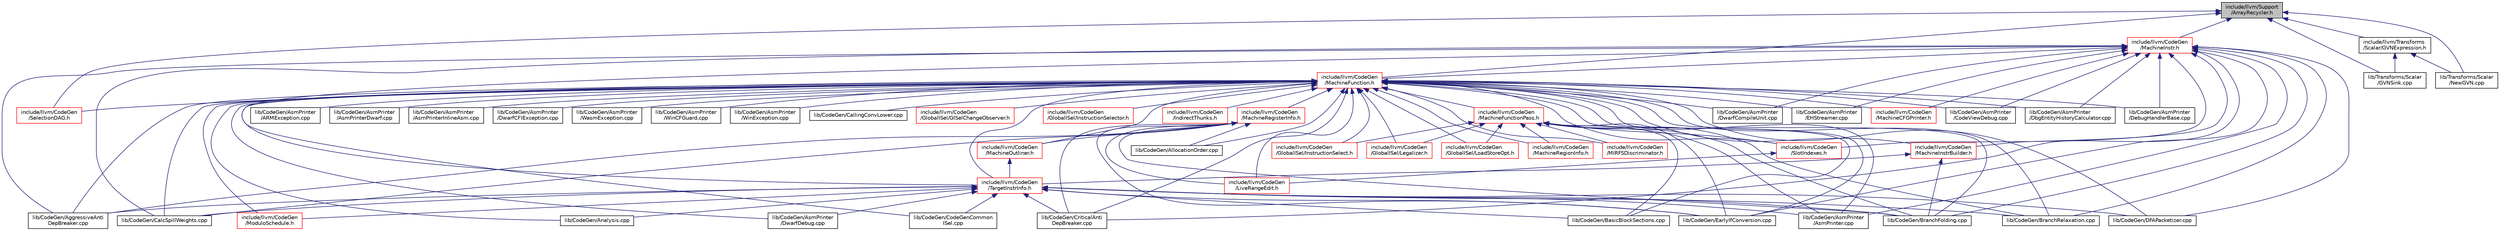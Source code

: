 digraph "include/llvm/Support/ArrayRecycler.h"
{
 // LATEX_PDF_SIZE
  bgcolor="transparent";
  edge [fontname="Helvetica",fontsize="10",labelfontname="Helvetica",labelfontsize="10"];
  node [fontname="Helvetica",fontsize="10",shape=record];
  Node1 [label="include/llvm/Support\l/ArrayRecycler.h",height=0.2,width=0.4,color="black", fillcolor="grey75", style="filled", fontcolor="black",tooltip=" "];
  Node1 -> Node2 [dir="back",color="midnightblue",fontsize="10",style="solid",fontname="Helvetica"];
  Node2 [label="include/llvm/CodeGen\l/MachineFunction.h",height=0.2,width=0.4,color="red",URL="$MachineFunction_8h.html",tooltip=" "];
  Node2 -> Node3 [dir="back",color="midnightblue",fontsize="10",style="solid",fontname="Helvetica"];
  Node3 [label="include/llvm/CodeGen\l/GlobalISel/GISelChangeObserver.h",height=0.2,width=0.4,color="red",URL="$GISelChangeObserver_8h.html",tooltip=" "];
  Node2 -> Node107 [dir="back",color="midnightblue",fontsize="10",style="solid",fontname="Helvetica"];
  Node107 [label="include/llvm/CodeGen\l/GlobalISel/InstructionSelect.h",height=0.2,width=0.4,color="red",URL="$InstructionSelect_8h.html",tooltip=" "];
  Node2 -> Node110 [dir="back",color="midnightblue",fontsize="10",style="solid",fontname="Helvetica"];
  Node110 [label="include/llvm/CodeGen\l/GlobalISel/InstructionSelector.h",height=0.2,width=0.4,color="red",URL="$InstructionSelector_8h.html",tooltip=" "];
  Node2 -> Node274 [dir="back",color="midnightblue",fontsize="10",style="solid",fontname="Helvetica"];
  Node274 [label="include/llvm/CodeGen\l/GlobalISel/Legalizer.h",height=0.2,width=0.4,color="red",URL="$Legalizer_8h.html",tooltip=" "];
  Node2 -> Node47 [dir="back",color="midnightblue",fontsize="10",style="solid",fontname="Helvetica"];
  Node47 [label="include/llvm/CodeGen\l/GlobalISel/LoadStoreOpt.h",height=0.2,width=0.4,color="red",URL="$LoadStoreOpt_8h.html",tooltip=" "];
  Node2 -> Node275 [dir="back",color="midnightblue",fontsize="10",style="solid",fontname="Helvetica"];
  Node275 [label="include/llvm/CodeGen\l/IndirectThunks.h",height=0.2,width=0.4,color="red",URL="$IndirectThunks_8h.html",tooltip=" "];
  Node2 -> Node277 [dir="back",color="midnightblue",fontsize="10",style="solid",fontname="Helvetica"];
  Node277 [label="include/llvm/CodeGen\l/LiveRangeEdit.h",height=0.2,width=0.4,color="red",URL="$LiveRangeEdit_8h.html",tooltip=" "];
  Node2 -> Node290 [dir="back",color="midnightblue",fontsize="10",style="solid",fontname="Helvetica"];
  Node290 [label="include/llvm/CodeGen\l/MachineCFGPrinter.h",height=0.2,width=0.4,color="red",URL="$MachineCFGPrinter_8h.html",tooltip=" "];
  Node2 -> Node292 [dir="back",color="midnightblue",fontsize="10",style="solid",fontname="Helvetica"];
  Node292 [label="include/llvm/CodeGen\l/MachineFunctionPass.h",height=0.2,width=0.4,color="red",URL="$MachineFunctionPass_8h.html",tooltip=" "];
  Node292 -> Node107 [dir="back",color="midnightblue",fontsize="10",style="solid",fontname="Helvetica"];
  Node292 -> Node274 [dir="back",color="midnightblue",fontsize="10",style="solid",fontname="Helvetica"];
  Node292 -> Node47 [dir="back",color="midnightblue",fontsize="10",style="solid",fontname="Helvetica"];
  Node292 -> Node482 [dir="back",color="midnightblue",fontsize="10",style="solid",fontname="Helvetica"];
  Node482 [label="include/llvm/CodeGen\l/MachineRegionInfo.h",height=0.2,width=0.4,color="red",URL="$MachineRegionInfo_8h.html",tooltip=" "];
  Node292 -> Node560 [dir="back",color="midnightblue",fontsize="10",style="solid",fontname="Helvetica"];
  Node560 [label="include/llvm/CodeGen\l/MIRFSDiscriminator.h",height=0.2,width=0.4,color="red",URL="$MIRFSDiscriminator_8h.html",tooltip=" "];
  Node292 -> Node596 [dir="back",color="midnightblue",fontsize="10",style="solid",fontname="Helvetica"];
  Node596 [label="include/llvm/CodeGen\l/SlotIndexes.h",height=0.2,width=0.4,color="red",URL="$SlotIndexes_8h.html",tooltip=" "];
  Node596 -> Node277 [dir="back",color="midnightblue",fontsize="10",style="solid",fontname="Helvetica"];
  Node292 -> Node310 [dir="back",color="midnightblue",fontsize="10",style="solid",fontname="Helvetica"];
  Node310 [label="lib/CodeGen/AsmPrinter\l/AsmPrinter.cpp",height=0.2,width=0.4,color="black",URL="$AsmPrinter_8cpp.html",tooltip=" "];
  Node292 -> Node646 [dir="back",color="midnightblue",fontsize="10",style="solid",fontname="Helvetica"];
  Node646 [label="lib/CodeGen/BasicBlockSections.cpp",height=0.2,width=0.4,color="black",URL="$BasicBlockSections_8cpp.html",tooltip=" "];
  Node292 -> Node460 [dir="back",color="midnightblue",fontsize="10",style="solid",fontname="Helvetica"];
  Node460 [label="lib/CodeGen/BranchFolding.cpp",height=0.2,width=0.4,color="black",URL="$BranchFolding_8cpp.html",tooltip=" "];
  Node292 -> Node647 [dir="back",color="midnightblue",fontsize="10",style="solid",fontname="Helvetica"];
  Node647 [label="lib/CodeGen/BranchRelaxation.cpp",height=0.2,width=0.4,color="black",URL="$BranchRelaxation_8cpp.html",tooltip=" "];
  Node292 -> Node501 [dir="back",color="midnightblue",fontsize="10",style="solid",fontname="Helvetica"];
  Node501 [label="lib/CodeGen/EarlyIfConversion.cpp",height=0.2,width=0.4,color="black",URL="$EarlyIfConversion_8cpp.html",tooltip=" "];
  Node2 -> Node1107 [dir="back",color="midnightblue",fontsize="10",style="solid",fontname="Helvetica"];
  Node1107 [label="include/llvm/CodeGen\l/MachineInstrBuilder.h",height=0.2,width=0.4,color="red",URL="$MachineInstrBuilder_8h.html",tooltip=" "];
  Node1107 -> Node640 [dir="back",color="midnightblue",fontsize="10",style="solid",fontname="Helvetica"];
  Node640 [label="include/llvm/CodeGen\l/TargetInstrInfo.h",height=0.2,width=0.4,color="red",URL="$TargetInstrInfo_8h.html",tooltip=" "];
  Node640 -> Node641 [dir="back",color="midnightblue",fontsize="10",style="solid",fontname="Helvetica"];
  Node641 [label="include/llvm/CodeGen\l/ModuloSchedule.h",height=0.2,width=0.4,color="red",URL="$ModuloSchedule_8h.html",tooltip=" "];
  Node640 -> Node644 [dir="back",color="midnightblue",fontsize="10",style="solid",fontname="Helvetica"];
  Node644 [label="lib/CodeGen/AggressiveAnti\lDepBreaker.cpp",height=0.2,width=0.4,color="black",URL="$AggressiveAntiDepBreaker_8cpp.html",tooltip=" "];
  Node640 -> Node645 [dir="back",color="midnightblue",fontsize="10",style="solid",fontname="Helvetica"];
  Node645 [label="lib/CodeGen/Analysis.cpp",height=0.2,width=0.4,color="black",URL="$CodeGen_2Analysis_8cpp.html",tooltip=" "];
  Node640 -> Node310 [dir="back",color="midnightblue",fontsize="10",style="solid",fontname="Helvetica"];
  Node640 -> Node305 [dir="back",color="midnightblue",fontsize="10",style="solid",fontname="Helvetica"];
  Node305 [label="lib/CodeGen/AsmPrinter\l/DwarfDebug.cpp",height=0.2,width=0.4,color="black",URL="$DwarfDebug_8cpp.html",tooltip=" "];
  Node640 -> Node646 [dir="back",color="midnightblue",fontsize="10",style="solid",fontname="Helvetica"];
  Node640 -> Node460 [dir="back",color="midnightblue",fontsize="10",style="solid",fontname="Helvetica"];
  Node640 -> Node647 [dir="back",color="midnightblue",fontsize="10",style="solid",fontname="Helvetica"];
  Node640 -> Node400 [dir="back",color="midnightblue",fontsize="10",style="solid",fontname="Helvetica"];
  Node400 [label="lib/CodeGen/CalcSpillWeights.cpp",height=0.2,width=0.4,color="black",URL="$CalcSpillWeights_8cpp.html",tooltip=" "];
  Node640 -> Node649 [dir="back",color="midnightblue",fontsize="10",style="solid",fontname="Helvetica"];
  Node649 [label="lib/CodeGen/CodeGenCommon\lISel.cpp",height=0.2,width=0.4,color="black",URL="$CodeGenCommonISel_8cpp.html",tooltip=" "];
  Node640 -> Node650 [dir="back",color="midnightblue",fontsize="10",style="solid",fontname="Helvetica"];
  Node650 [label="lib/CodeGen/CriticalAnti\lDepBreaker.cpp",height=0.2,width=0.4,color="black",URL="$CriticalAntiDepBreaker_8cpp.html",tooltip=" "];
  Node640 -> Node651 [dir="back",color="midnightblue",fontsize="10",style="solid",fontname="Helvetica"];
  Node651 [label="lib/CodeGen/DFAPacketizer.cpp",height=0.2,width=0.4,color="black",URL="$DFAPacketizer_8cpp.html",tooltip=" "];
  Node640 -> Node501 [dir="back",color="midnightblue",fontsize="10",style="solid",fontname="Helvetica"];
  Node1107 -> Node460 [dir="back",color="midnightblue",fontsize="10",style="solid",fontname="Helvetica"];
  Node2 -> Node1116 [dir="back",color="midnightblue",fontsize="10",style="solid",fontname="Helvetica"];
  Node1116 [label="include/llvm/CodeGen\l/MachineOutliner.h",height=0.2,width=0.4,color="red",URL="$MachineOutliner_8h.html",tooltip=" "];
  Node1116 -> Node640 [dir="back",color="midnightblue",fontsize="10",style="solid",fontname="Helvetica"];
  Node2 -> Node482 [dir="back",color="midnightblue",fontsize="10",style="solid",fontname="Helvetica"];
  Node2 -> Node1117 [dir="back",color="midnightblue",fontsize="10",style="solid",fontname="Helvetica"];
  Node1117 [label="include/llvm/CodeGen\l/MachineRegisterInfo.h",height=0.2,width=0.4,color="red",URL="$MachineRegisterInfo_8h.html",tooltip=" "];
  Node1117 -> Node277 [dir="back",color="midnightblue",fontsize="10",style="solid",fontname="Helvetica"];
  Node1117 -> Node1116 [dir="back",color="midnightblue",fontsize="10",style="solid",fontname="Helvetica"];
  Node1117 -> Node644 [dir="back",color="midnightblue",fontsize="10",style="solid",fontname="Helvetica"];
  Node1117 -> Node1078 [dir="back",color="midnightblue",fontsize="10",style="solid",fontname="Helvetica"];
  Node1078 [label="lib/CodeGen/AllocationOrder.cpp",height=0.2,width=0.4,color="black",URL="$AllocationOrder_8cpp.html",tooltip=" "];
  Node1117 -> Node460 [dir="back",color="midnightblue",fontsize="10",style="solid",fontname="Helvetica"];
  Node1117 -> Node400 [dir="back",color="midnightblue",fontsize="10",style="solid",fontname="Helvetica"];
  Node1117 -> Node650 [dir="back",color="midnightblue",fontsize="10",style="solid",fontname="Helvetica"];
  Node1117 -> Node501 [dir="back",color="midnightblue",fontsize="10",style="solid",fontname="Helvetica"];
  Node2 -> Node560 [dir="back",color="midnightblue",fontsize="10",style="solid",fontname="Helvetica"];
  Node2 -> Node641 [dir="back",color="midnightblue",fontsize="10",style="solid",fontname="Helvetica"];
  Node2 -> Node1141 [dir="back",color="midnightblue",fontsize="10",style="solid",fontname="Helvetica"];
  Node1141 [label="include/llvm/CodeGen\l/SelectionDAG.h",height=0.2,width=0.4,color="red",URL="$SelectionDAG_8h.html",tooltip=" "];
  Node2 -> Node596 [dir="back",color="midnightblue",fontsize="10",style="solid",fontname="Helvetica"];
  Node2 -> Node640 [dir="back",color="midnightblue",fontsize="10",style="solid",fontname="Helvetica"];
  Node2 -> Node644 [dir="back",color="midnightblue",fontsize="10",style="solid",fontname="Helvetica"];
  Node2 -> Node1078 [dir="back",color="midnightblue",fontsize="10",style="solid",fontname="Helvetica"];
  Node2 -> Node645 [dir="back",color="midnightblue",fontsize="10",style="solid",fontname="Helvetica"];
  Node2 -> Node316 [dir="back",color="midnightblue",fontsize="10",style="solid",fontname="Helvetica"];
  Node316 [label="lib/CodeGen/AsmPrinter\l/ARMException.cpp",height=0.2,width=0.4,color="black",URL="$ARMException_8cpp.html",tooltip=" "];
  Node2 -> Node310 [dir="back",color="midnightblue",fontsize="10",style="solid",fontname="Helvetica"];
  Node2 -> Node318 [dir="back",color="midnightblue",fontsize="10",style="solid",fontname="Helvetica"];
  Node318 [label="lib/CodeGen/AsmPrinter\l/AsmPrinterDwarf.cpp",height=0.2,width=0.4,color="black",URL="$AsmPrinterDwarf_8cpp.html",tooltip=" "];
  Node2 -> Node319 [dir="back",color="midnightblue",fontsize="10",style="solid",fontname="Helvetica"];
  Node319 [label="lib/CodeGen/AsmPrinter\l/AsmPrinterInlineAsm.cpp",height=0.2,width=0.4,color="black",URL="$AsmPrinterInlineAsm_8cpp.html",tooltip=" "];
  Node2 -> Node320 [dir="back",color="midnightblue",fontsize="10",style="solid",fontname="Helvetica"];
  Node320 [label="lib/CodeGen/AsmPrinter\l/CodeViewDebug.cpp",height=0.2,width=0.4,color="black",URL="$CodeViewDebug_8cpp.html",tooltip=" "];
  Node2 -> Node1161 [dir="back",color="midnightblue",fontsize="10",style="solid",fontname="Helvetica"];
  Node1161 [label="lib/CodeGen/AsmPrinter\l/DbgEntityHistoryCalculator.cpp",height=0.2,width=0.4,color="black",URL="$DbgEntityHistoryCalculator_8cpp.html",tooltip=" "];
  Node2 -> Node321 [dir="back",color="midnightblue",fontsize="10",style="solid",fontname="Helvetica"];
  Node321 [label="lib/CodeGen/AsmPrinter\l/DebugHandlerBase.cpp",height=0.2,width=0.4,color="black",URL="$DebugHandlerBase_8cpp.html",tooltip=" "];
  Node2 -> Node317 [dir="back",color="midnightblue",fontsize="10",style="solid",fontname="Helvetica"];
  Node317 [label="lib/CodeGen/AsmPrinter\l/DwarfCFIException.cpp",height=0.2,width=0.4,color="black",URL="$DwarfCFIException_8cpp.html",tooltip=" "];
  Node2 -> Node304 [dir="back",color="midnightblue",fontsize="10",style="solid",fontname="Helvetica"];
  Node304 [label="lib/CodeGen/AsmPrinter\l/DwarfCompileUnit.cpp",height=0.2,width=0.4,color="black",URL="$DwarfCompileUnit_8cpp.html",tooltip=" "];
  Node2 -> Node305 [dir="back",color="midnightblue",fontsize="10",style="solid",fontname="Helvetica"];
  Node2 -> Node323 [dir="back",color="midnightblue",fontsize="10",style="solid",fontname="Helvetica"];
  Node323 [label="lib/CodeGen/AsmPrinter\l/EHStreamer.cpp",height=0.2,width=0.4,color="black",URL="$EHStreamer_8cpp.html",tooltip=" "];
  Node2 -> Node327 [dir="back",color="midnightblue",fontsize="10",style="solid",fontname="Helvetica"];
  Node327 [label="lib/CodeGen/AsmPrinter\l/WasmException.cpp",height=0.2,width=0.4,color="black",URL="$WasmException_8cpp.html",tooltip=" "];
  Node2 -> Node328 [dir="back",color="midnightblue",fontsize="10",style="solid",fontname="Helvetica"];
  Node328 [label="lib/CodeGen/AsmPrinter\l/WinCFGuard.cpp",height=0.2,width=0.4,color="black",URL="$WinCFGuard_8cpp.html",tooltip=" "];
  Node2 -> Node329 [dir="back",color="midnightblue",fontsize="10",style="solid",fontname="Helvetica"];
  Node329 [label="lib/CodeGen/AsmPrinter\l/WinException.cpp",height=0.2,width=0.4,color="black",URL="$WinException_8cpp.html",tooltip=" "];
  Node2 -> Node646 [dir="back",color="midnightblue",fontsize="10",style="solid",fontname="Helvetica"];
  Node2 -> Node460 [dir="back",color="midnightblue",fontsize="10",style="solid",fontname="Helvetica"];
  Node2 -> Node647 [dir="back",color="midnightblue",fontsize="10",style="solid",fontname="Helvetica"];
  Node2 -> Node400 [dir="back",color="midnightblue",fontsize="10",style="solid",fontname="Helvetica"];
  Node2 -> Node1163 [dir="back",color="midnightblue",fontsize="10",style="solid",fontname="Helvetica"];
  Node1163 [label="lib/CodeGen/CallingConvLower.cpp",height=0.2,width=0.4,color="black",URL="$CallingConvLower_8cpp.html",tooltip=" "];
  Node2 -> Node649 [dir="back",color="midnightblue",fontsize="10",style="solid",fontname="Helvetica"];
  Node2 -> Node650 [dir="back",color="midnightblue",fontsize="10",style="solid",fontname="Helvetica"];
  Node2 -> Node651 [dir="back",color="midnightblue",fontsize="10",style="solid",fontname="Helvetica"];
  Node2 -> Node501 [dir="back",color="midnightblue",fontsize="10",style="solid",fontname="Helvetica"];
  Node1 -> Node1264 [dir="back",color="midnightblue",fontsize="10",style="solid",fontname="Helvetica"];
  Node1264 [label="include/llvm/CodeGen\l/MachineInstr.h",height=0.2,width=0.4,color="red",URL="$MachineInstr_8h.html",tooltip=" "];
  Node1264 -> Node290 [dir="back",color="midnightblue",fontsize="10",style="solid",fontname="Helvetica"];
  Node1264 -> Node2 [dir="back",color="midnightblue",fontsize="10",style="solid",fontname="Helvetica"];
  Node1264 -> Node1107 [dir="back",color="midnightblue",fontsize="10",style="solid",fontname="Helvetica"];
  Node1264 -> Node596 [dir="back",color="midnightblue",fontsize="10",style="solid",fontname="Helvetica"];
  Node1264 -> Node640 [dir="back",color="midnightblue",fontsize="10",style="solid",fontname="Helvetica"];
  Node1264 -> Node644 [dir="back",color="midnightblue",fontsize="10",style="solid",fontname="Helvetica"];
  Node1264 -> Node310 [dir="back",color="midnightblue",fontsize="10",style="solid",fontname="Helvetica"];
  Node1264 -> Node320 [dir="back",color="midnightblue",fontsize="10",style="solid",fontname="Helvetica"];
  Node1264 -> Node1161 [dir="back",color="midnightblue",fontsize="10",style="solid",fontname="Helvetica"];
  Node1264 -> Node321 [dir="back",color="midnightblue",fontsize="10",style="solid",fontname="Helvetica"];
  Node1264 -> Node304 [dir="back",color="midnightblue",fontsize="10",style="solid",fontname="Helvetica"];
  Node1264 -> Node323 [dir="back",color="midnightblue",fontsize="10",style="solid",fontname="Helvetica"];
  Node1264 -> Node460 [dir="back",color="midnightblue",fontsize="10",style="solid",fontname="Helvetica"];
  Node1264 -> Node647 [dir="back",color="midnightblue",fontsize="10",style="solid",fontname="Helvetica"];
  Node1264 -> Node400 [dir="back",color="midnightblue",fontsize="10",style="solid",fontname="Helvetica"];
  Node1264 -> Node650 [dir="back",color="midnightblue",fontsize="10",style="solid",fontname="Helvetica"];
  Node1264 -> Node651 [dir="back",color="midnightblue",fontsize="10",style="solid",fontname="Helvetica"];
  Node1264 -> Node501 [dir="back",color="midnightblue",fontsize="10",style="solid",fontname="Helvetica"];
  Node1 -> Node1141 [dir="back",color="midnightblue",fontsize="10",style="solid",fontname="Helvetica"];
  Node1 -> Node1375 [dir="back",color="midnightblue",fontsize="10",style="solid",fontname="Helvetica"];
  Node1375 [label="include/llvm/Transforms\l/Scalar/GVNExpression.h",height=0.2,width=0.4,color="black",URL="$GVNExpression_8h.html",tooltip=" "];
  Node1375 -> Node1376 [dir="back",color="midnightblue",fontsize="10",style="solid",fontname="Helvetica"];
  Node1376 [label="lib/Transforms/Scalar\l/GVNSink.cpp",height=0.2,width=0.4,color="black",URL="$GVNSink_8cpp.html",tooltip=" "];
  Node1375 -> Node1377 [dir="back",color="midnightblue",fontsize="10",style="solid",fontname="Helvetica"];
  Node1377 [label="lib/Transforms/Scalar\l/NewGVN.cpp",height=0.2,width=0.4,color="black",URL="$NewGVN_8cpp.html",tooltip=" "];
  Node1 -> Node1376 [dir="back",color="midnightblue",fontsize="10",style="solid",fontname="Helvetica"];
  Node1 -> Node1377 [dir="back",color="midnightblue",fontsize="10",style="solid",fontname="Helvetica"];
}

